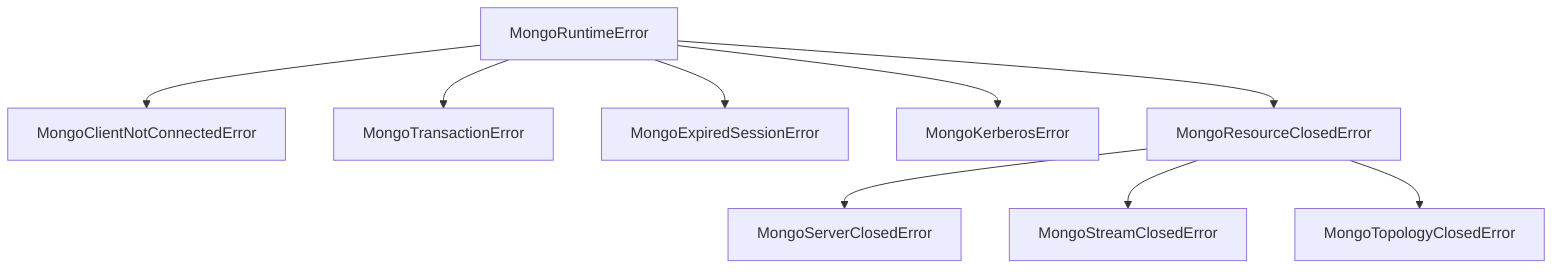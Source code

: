graph TD
  MongoRuntimeError --> MongoClientNotConnectedError
  MongoRuntimeError --> MongoTransactionError
  MongoRuntimeError --> MongoExpiredSessionError
  MongoRuntimeError --> MongoKerberosError
  MongoRuntimeError --> MongoResourceClosedError

  MongoResourceClosedError --> MongoServerClosedError
  MongoResourceClosedError --> MongoStreamClosedError
  MongoResourceClosedError --> MongoTopologyClosedError